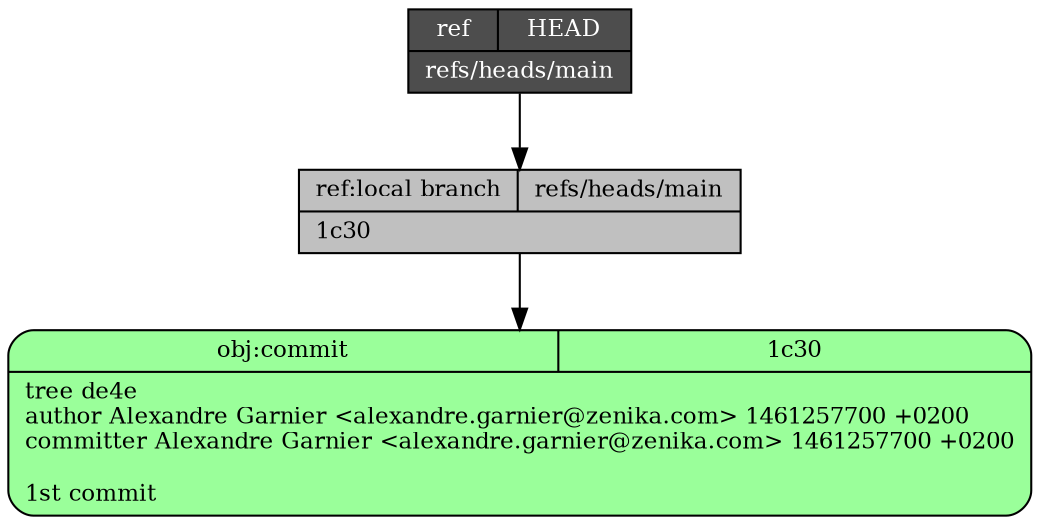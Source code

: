 digraph structs {
  node [shape=record,fontsize=11];
  rankdir="TB";
  _1c30 [fillcolor="palegreen1", style="filled,rounded", label="{{obj:commit|1c30}|tree\ de4e\lauthor\ Alexandre\ Garnier\ \<alexandre\.garnier\@zenika\.com\>\ 1461257700\ \+0200\lcommitter\ Alexandre\ Garnier\ \<alexandre\.garnier\@zenika\.com\>\ 1461257700\ \+0200\l\l1st\ commit\l}"]
  _refs___heads___main [style=filled, fillcolor=gray,  label="{{ref:local branch|refs\/heads\/main}|1c30\l}"]
  _refs___heads___main -> _1c30
  _HEAD [style=filled, fillcolor=gray30, fontcolor=white,  label="{{ref|HEAD}|refs\/heads\/main\l}"]
  _HEAD -> _refs___heads___main
}
